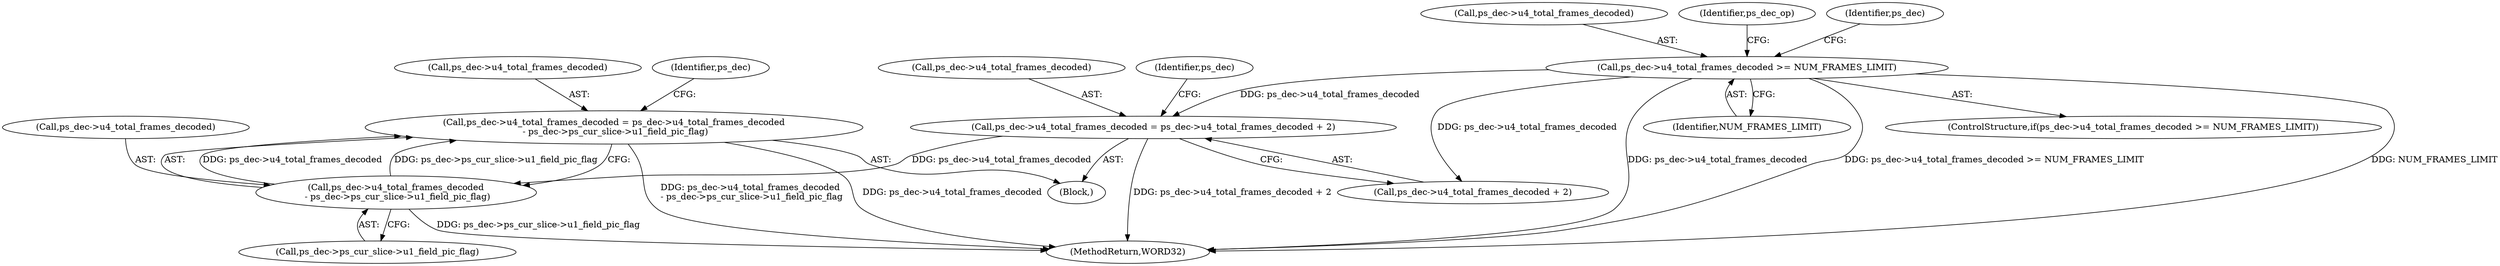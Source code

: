 digraph "0_Android_33ef7de9ddc8ea7eb9cbc440d1cf89957a0c267b@integer" {
"1002004" [label="(Call,ps_dec->u4_total_frames_decoded = ps_dec->u4_total_frames_decoded\n - ps_dec->ps_cur_slice->u1_field_pic_flag)"];
"1002008" [label="(Call,ps_dec->u4_total_frames_decoded\n - ps_dec->ps_cur_slice->u1_field_pic_flag)"];
"1001995" [label="(Call,ps_dec->u4_total_frames_decoded = ps_dec->u4_total_frames_decoded + 2)"];
"1000456" [label="(Call,ps_dec->u4_total_frames_decoded >= NUM_FRAMES_LIMIT)"];
"1001996" [label="(Call,ps_dec->u4_total_frames_decoded)"];
"1001854" [label="(Block,)"];
"1001995" [label="(Call,ps_dec->u4_total_frames_decoded = ps_dec->u4_total_frames_decoded + 2)"];
"1000457" [label="(Call,ps_dec->u4_total_frames_decoded)"];
"1000460" [label="(Identifier,NUM_FRAMES_LIMIT)"];
"1000455" [label="(ControlStructure,if(ps_dec->u4_total_frames_decoded >= NUM_FRAMES_LIMIT))"];
"1002005" [label="(Call,ps_dec->u4_total_frames_decoded)"];
"1002008" [label="(Call,ps_dec->u4_total_frames_decoded\n - ps_dec->ps_cur_slice->u1_field_pic_flag)"];
"1002004" [label="(Call,ps_dec->u4_total_frames_decoded = ps_dec->u4_total_frames_decoded\n - ps_dec->ps_cur_slice->u1_field_pic_flag)"];
"1002012" [label="(Call,ps_dec->ps_cur_slice->u1_field_pic_flag)"];
"1002006" [label="(Identifier,ps_dec)"];
"1000456" [label="(Call,ps_dec->u4_total_frames_decoded >= NUM_FRAMES_LIMIT)"];
"1002186" [label="(MethodReturn,WORD32)"];
"1001999" [label="(Call,ps_dec->u4_total_frames_decoded + 2)"];
"1000464" [label="(Identifier,ps_dec_op)"];
"1002009" [label="(Call,ps_dec->u4_total_frames_decoded)"];
"1002020" [label="(Identifier,ps_dec)"];
"1000471" [label="(Identifier,ps_dec)"];
"1002004" -> "1001854"  [label="AST: "];
"1002004" -> "1002008"  [label="CFG: "];
"1002005" -> "1002004"  [label="AST: "];
"1002008" -> "1002004"  [label="AST: "];
"1002020" -> "1002004"  [label="CFG: "];
"1002004" -> "1002186"  [label="DDG: ps_dec->u4_total_frames_decoded\n - ps_dec->ps_cur_slice->u1_field_pic_flag"];
"1002004" -> "1002186"  [label="DDG: ps_dec->u4_total_frames_decoded"];
"1002008" -> "1002004"  [label="DDG: ps_dec->u4_total_frames_decoded"];
"1002008" -> "1002004"  [label="DDG: ps_dec->ps_cur_slice->u1_field_pic_flag"];
"1002008" -> "1002012"  [label="CFG: "];
"1002009" -> "1002008"  [label="AST: "];
"1002012" -> "1002008"  [label="AST: "];
"1002008" -> "1002186"  [label="DDG: ps_dec->ps_cur_slice->u1_field_pic_flag"];
"1001995" -> "1002008"  [label="DDG: ps_dec->u4_total_frames_decoded"];
"1001995" -> "1001854"  [label="AST: "];
"1001995" -> "1001999"  [label="CFG: "];
"1001996" -> "1001995"  [label="AST: "];
"1001999" -> "1001995"  [label="AST: "];
"1002006" -> "1001995"  [label="CFG: "];
"1001995" -> "1002186"  [label="DDG: ps_dec->u4_total_frames_decoded + 2"];
"1000456" -> "1001995"  [label="DDG: ps_dec->u4_total_frames_decoded"];
"1000456" -> "1000455"  [label="AST: "];
"1000456" -> "1000460"  [label="CFG: "];
"1000457" -> "1000456"  [label="AST: "];
"1000460" -> "1000456"  [label="AST: "];
"1000464" -> "1000456"  [label="CFG: "];
"1000471" -> "1000456"  [label="CFG: "];
"1000456" -> "1002186"  [label="DDG: NUM_FRAMES_LIMIT"];
"1000456" -> "1002186"  [label="DDG: ps_dec->u4_total_frames_decoded"];
"1000456" -> "1002186"  [label="DDG: ps_dec->u4_total_frames_decoded >= NUM_FRAMES_LIMIT"];
"1000456" -> "1001999"  [label="DDG: ps_dec->u4_total_frames_decoded"];
}
